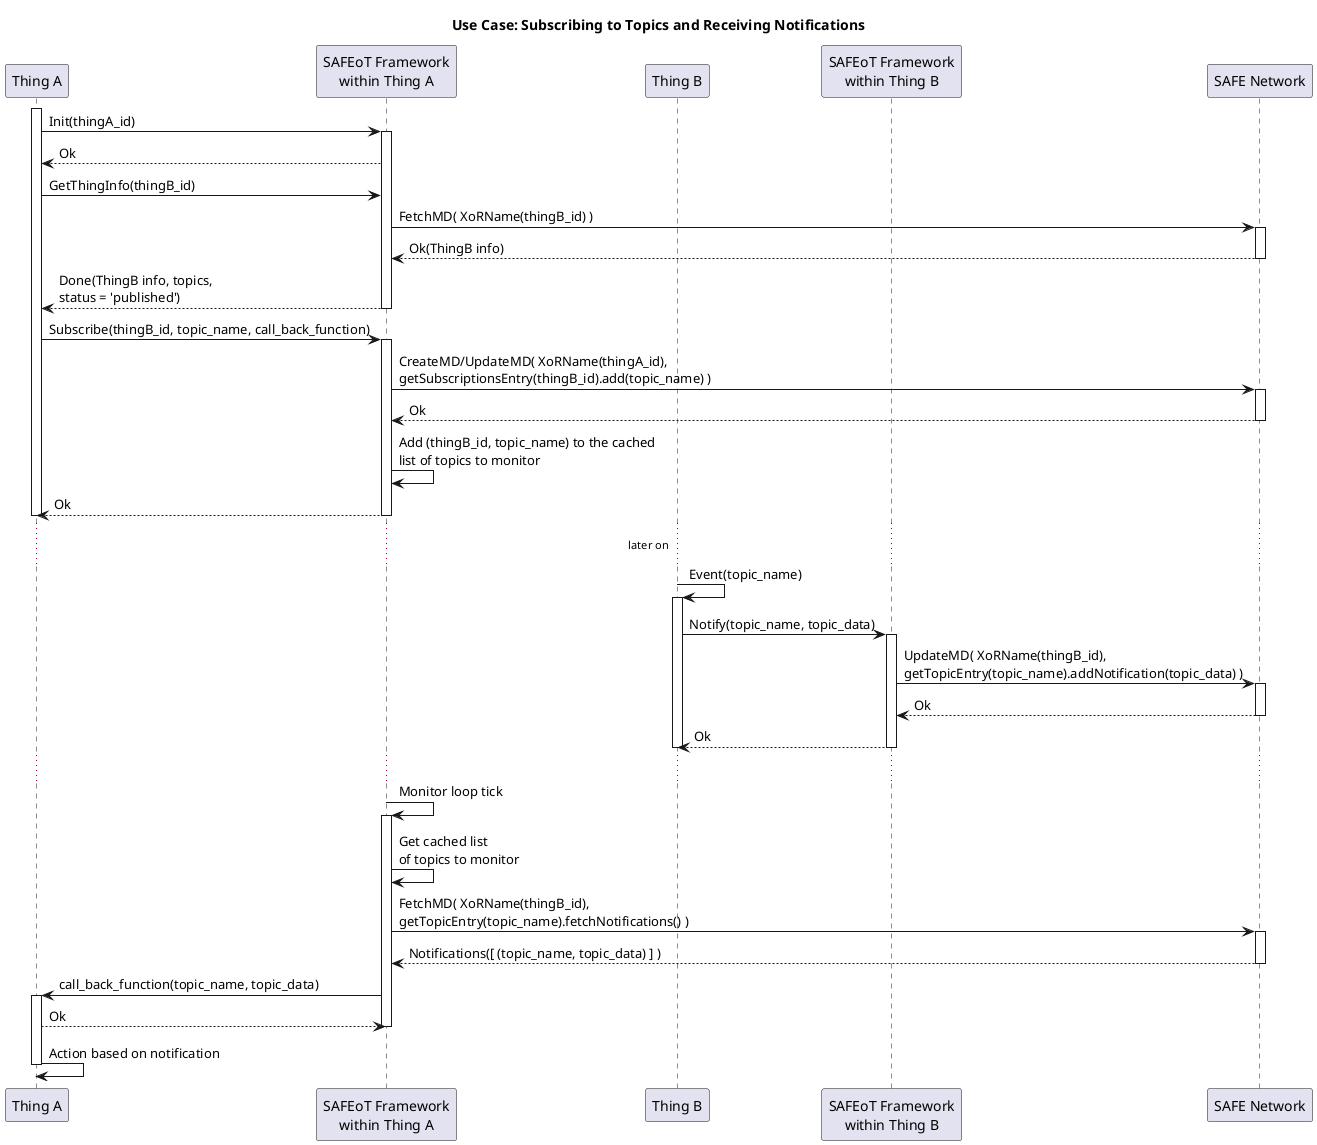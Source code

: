 @startuml
title **Use Case: Subscribing to Topics and Receiving Notifications**

participant "Thing A" as thingA
participant "SAFEoT Framework\nwithin Thing A" as safeotA
participant "Thing B" as thingB
participant "SAFEoT Framework\nwithin Thing B" as safeotB
participant "SAFE Network" as safenet

activate thingA
thingA -> safeotA: Init(thingA_id)
activate safeotA
thingA <-- safeotA: Ok
thingA -> safeotA: GetThingInfo(thingB_id)

safeotA -> safenet: FetchMD( XoRName(thingB_id) )
activate safenet

safeotA <-- safenet: Ok(ThingB info)
deactivate safenet

thingA <-- safeotA: Done(ThingB info, topics,\nstatus = 'published')
deactivate safeotA

thingA -> safeotA: Subscribe(thingB_id, topic_name, call_back_function)
activate safeotA

safeotA -> safenet: CreateMD/UpdateMD( XoRName(thingA_id),\ngetSubscriptionsEntry(thingB_id).add(topic_name) )
activate safenet

safeotA <-- safenet: Ok
deactivate safenet

safeotA -> safeotA: Add (thingB_id, topic_name) to the cached\nlist of topics to monitor

thingA <-- safeotA: Ok
deactivate safeotA
deactivate thingA

...later on...
thingB -> thingB: Event(topic_name)
activate thingB

thingB -> safeotB: Notify(topic_name, topic_data)
activate safeotB

safeotB -> safenet: UpdateMD( XoRName(thingB_id),\ngetTopicEntry(topic_name).addNotification(topic_data) )
activate safenet

safeotB <-- safenet: Ok
deactivate safenet

thingB <-- safeotB: Ok
deactivate safeotB
deactivate thingB

...

safeotA -> safeotA: Monitor loop tick
activate safeotA

safeotA -> safeotA: Get cached list\nof topics to monitor

safeotA -> safenet: FetchMD( XoRName(thingB_id),\ngetTopicEntry(topic_name).fetchNotifications() )
activate safenet

safeotA <-- safenet: Notifications([ (topic_name, topic_data) ] )
deactivate safenet

thingA <- safeotA: call_back_function(topic_name, topic_data)
activate thingA

thingA --> safeotA: Ok
deactivate safeotA

thingA -> thingA: Action based on notification
deactivate thingA

@enduml
